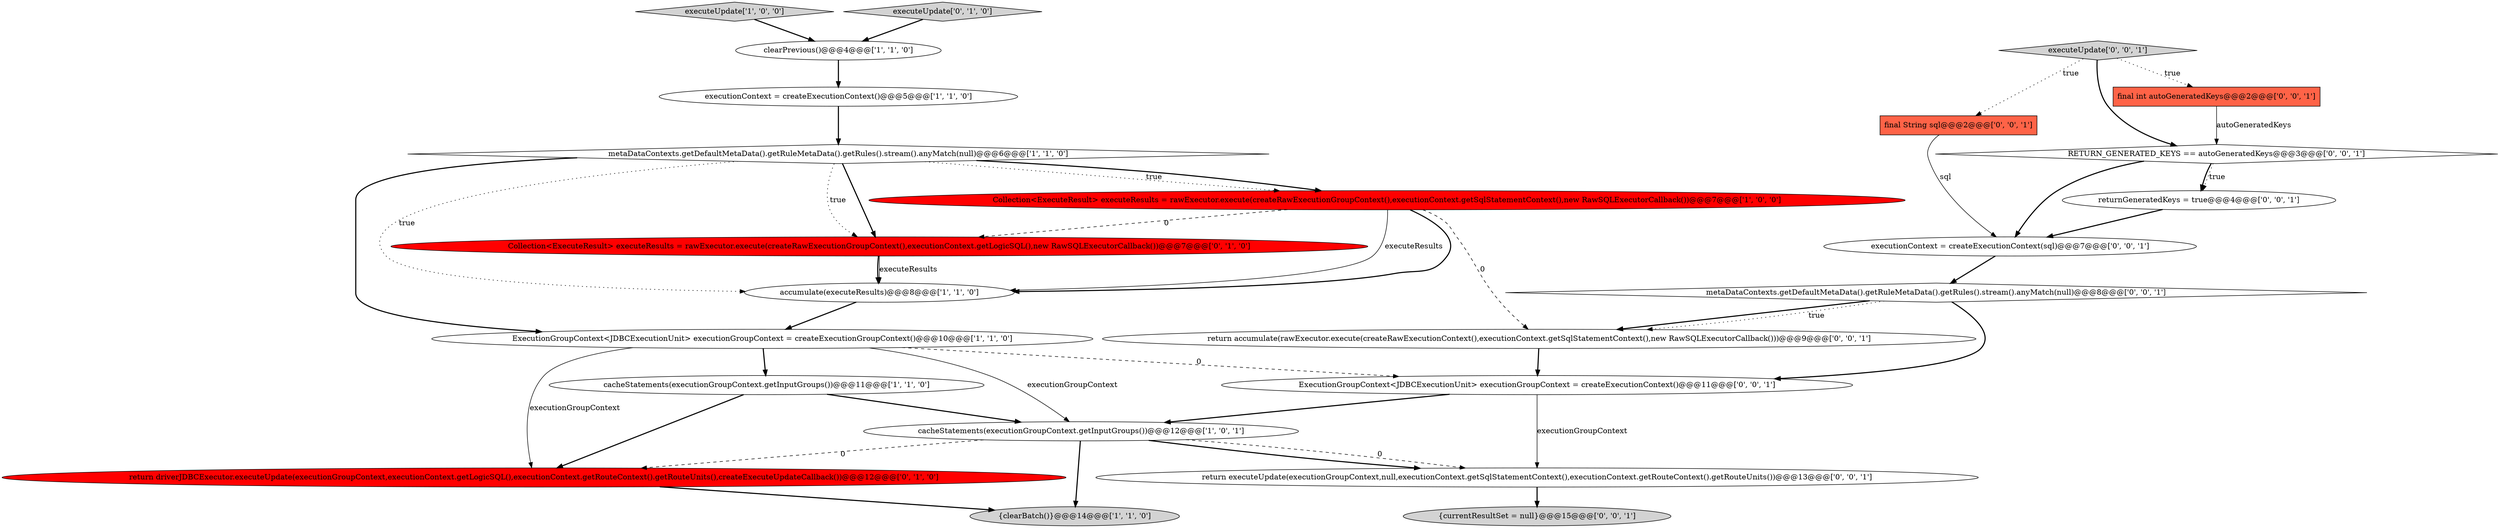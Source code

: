 digraph {
19 [style = filled, label = "final int autoGeneratedKeys@@@2@@@['0', '0', '1']", fillcolor = tomato, shape = box image = "AAA0AAABBB3BBB"];
15 [style = filled, label = "returnGeneratedKeys = true@@@4@@@['0', '0', '1']", fillcolor = white, shape = ellipse image = "AAA0AAABBB3BBB"];
16 [style = filled, label = "executionContext = createExecutionContext(sql)@@@7@@@['0', '0', '1']", fillcolor = white, shape = ellipse image = "AAA0AAABBB3BBB"];
10 [style = filled, label = "return driverJDBCExecutor.executeUpdate(executionGroupContext,executionContext.getLogicSQL(),executionContext.getRouteContext().getRouteUnits(),createExecuteUpdateCallback())@@@12@@@['0', '1', '0']", fillcolor = red, shape = ellipse image = "AAA1AAABBB2BBB"];
13 [style = filled, label = "return executeUpdate(executionGroupContext,null,executionContext.getSqlStatementContext(),executionContext.getRouteContext().getRouteUnits())@@@13@@@['0', '0', '1']", fillcolor = white, shape = ellipse image = "AAA0AAABBB3BBB"];
0 [style = filled, label = "Collection<ExecuteResult> executeResults = rawExecutor.execute(createRawExecutionGroupContext(),executionContext.getSqlStatementContext(),new RawSQLExecutorCallback())@@@7@@@['1', '0', '0']", fillcolor = red, shape = ellipse image = "AAA1AAABBB1BBB"];
5 [style = filled, label = "ExecutionGroupContext<JDBCExecutionUnit> executionGroupContext = createExecutionGroupContext()@@@10@@@['1', '1', '0']", fillcolor = white, shape = ellipse image = "AAA0AAABBB1BBB"];
3 [style = filled, label = "executionContext = createExecutionContext()@@@5@@@['1', '1', '0']", fillcolor = white, shape = ellipse image = "AAA0AAABBB1BBB"];
14 [style = filled, label = "RETURN_GENERATED_KEYS == autoGeneratedKeys@@@3@@@['0', '0', '1']", fillcolor = white, shape = diamond image = "AAA0AAABBB3BBB"];
9 [style = filled, label = "metaDataContexts.getDefaultMetaData().getRuleMetaData().getRules().stream().anyMatch(null)@@@6@@@['1', '1', '0']", fillcolor = white, shape = diamond image = "AAA0AAABBB1BBB"];
4 [style = filled, label = "cacheStatements(executionGroupContext.getInputGroups())@@@11@@@['1', '1', '0']", fillcolor = white, shape = ellipse image = "AAA0AAABBB1BBB"];
1 [style = filled, label = "executeUpdate['1', '0', '0']", fillcolor = lightgray, shape = diamond image = "AAA0AAABBB1BBB"];
8 [style = filled, label = "clearPrevious()@@@4@@@['1', '1', '0']", fillcolor = white, shape = ellipse image = "AAA0AAABBB1BBB"];
2 [style = filled, label = "accumulate(executeResults)@@@8@@@['1', '1', '0']", fillcolor = white, shape = ellipse image = "AAA0AAABBB1BBB"];
21 [style = filled, label = "{currentResultSet = null}@@@15@@@['0', '0', '1']", fillcolor = lightgray, shape = ellipse image = "AAA0AAABBB3BBB"];
11 [style = filled, label = "executeUpdate['0', '1', '0']", fillcolor = lightgray, shape = diamond image = "AAA0AAABBB2BBB"];
17 [style = filled, label = "return accumulate(rawExecutor.execute(createRawExecutionContext(),executionContext.getSqlStatementContext(),new RawSQLExecutorCallback()))@@@9@@@['0', '0', '1']", fillcolor = white, shape = ellipse image = "AAA0AAABBB3BBB"];
7 [style = filled, label = "{clearBatch()}@@@14@@@['1', '1', '0']", fillcolor = lightgray, shape = ellipse image = "AAA0AAABBB1BBB"];
18 [style = filled, label = "final String sql@@@2@@@['0', '0', '1']", fillcolor = tomato, shape = box image = "AAA0AAABBB3BBB"];
22 [style = filled, label = "ExecutionGroupContext<JDBCExecutionUnit> executionGroupContext = createExecutionContext()@@@11@@@['0', '0', '1']", fillcolor = white, shape = ellipse image = "AAA0AAABBB3BBB"];
6 [style = filled, label = "cacheStatements(executionGroupContext.getInputGroups())@@@12@@@['1', '0', '1']", fillcolor = white, shape = ellipse image = "AAA0AAABBB1BBB"];
12 [style = filled, label = "Collection<ExecuteResult> executeResults = rawExecutor.execute(createRawExecutionGroupContext(),executionContext.getLogicSQL(),new RawSQLExecutorCallback())@@@7@@@['0', '1', '0']", fillcolor = red, shape = ellipse image = "AAA1AAABBB2BBB"];
20 [style = filled, label = "metaDataContexts.getDefaultMetaData().getRuleMetaData().getRules().stream().anyMatch(null)@@@8@@@['0', '0', '1']", fillcolor = white, shape = diamond image = "AAA0AAABBB3BBB"];
23 [style = filled, label = "executeUpdate['0', '0', '1']", fillcolor = lightgray, shape = diamond image = "AAA0AAABBB3BBB"];
14->16 [style = bold, label=""];
4->10 [style = bold, label=""];
9->12 [style = dotted, label="true"];
20->17 [style = bold, label=""];
9->0 [style = dotted, label="true"];
1->8 [style = bold, label=""];
9->0 [style = bold, label=""];
4->6 [style = bold, label=""];
20->17 [style = dotted, label="true"];
0->2 [style = bold, label=""];
8->3 [style = bold, label=""];
23->19 [style = dotted, label="true"];
0->12 [style = dashed, label="0"];
17->22 [style = bold, label=""];
15->16 [style = bold, label=""];
0->17 [style = dashed, label="0"];
10->7 [style = bold, label=""];
12->2 [style = solid, label="executeResults"];
18->16 [style = solid, label="sql"];
20->22 [style = bold, label=""];
6->10 [style = dashed, label="0"];
23->14 [style = bold, label=""];
3->9 [style = bold, label=""];
14->15 [style = dotted, label="true"];
12->2 [style = bold, label=""];
6->13 [style = dashed, label="0"];
23->18 [style = dotted, label="true"];
5->6 [style = solid, label="executionGroupContext"];
5->10 [style = solid, label="executionGroupContext"];
9->2 [style = dotted, label="true"];
6->13 [style = bold, label=""];
19->14 [style = solid, label="autoGeneratedKeys"];
5->4 [style = bold, label=""];
22->13 [style = solid, label="executionGroupContext"];
9->5 [style = bold, label=""];
11->8 [style = bold, label=""];
22->6 [style = bold, label=""];
14->15 [style = bold, label=""];
9->12 [style = bold, label=""];
0->2 [style = solid, label="executeResults"];
6->7 [style = bold, label=""];
13->21 [style = bold, label=""];
16->20 [style = bold, label=""];
2->5 [style = bold, label=""];
5->22 [style = dashed, label="0"];
}
